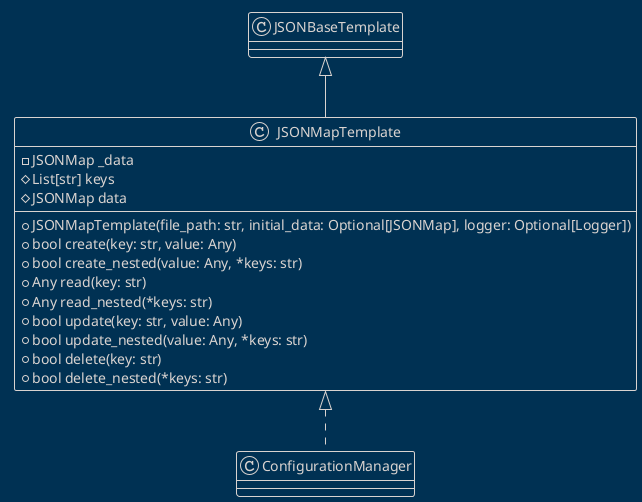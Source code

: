 @startuml JSONMapTemplate
!theme blueprint

' docs/puml/json/JSONMapTemplate.puml

class JSONMapTemplate extends JSONBaseTemplate {
    ' A template class for creating and managing a mapping of key-value pairs.
    ' JSONMap = Dict[str, Any]
    - JSONMap _data
    + JSONMapTemplate(file_path: str, initial_data: Optional[JSONMap], logger: Optional[Logger])
    ' Get a list of all keys in the mapping.
    # List[str] keys
    ' Get the underlying data structure of the mapping.
    # JSONMap data
    ' Create a new key-value pair in the mapping.
    + bool create(key: str, value: Any)
    ' Create a nested key-value pair in the mapping.
    + bool create_nested(value: Any, *keys: str)
    ' Read the value associated with a key in the mapping.
    + Any read(key: str)
    ' Read the value associated with a nested key hierarchy in the mapping.
    + Any read_nested(*keys: str)
    ' Update the value associated with a key in the mapping.
    + bool update(key: str, value: Any)
    ' Update the value associated with a nested key hierarchy in the mapping.
    + bool update_nested(value: Any, *keys: str)
    ' Delete a key-value pair from the mapping.
    + bool delete(key: str)
    ' Delete a nested key-value pair from the mapping.
    + bool delete_nested(*keys: str)
}

JSONMapTemplate <|.. ConfigurationManager
@enduml
